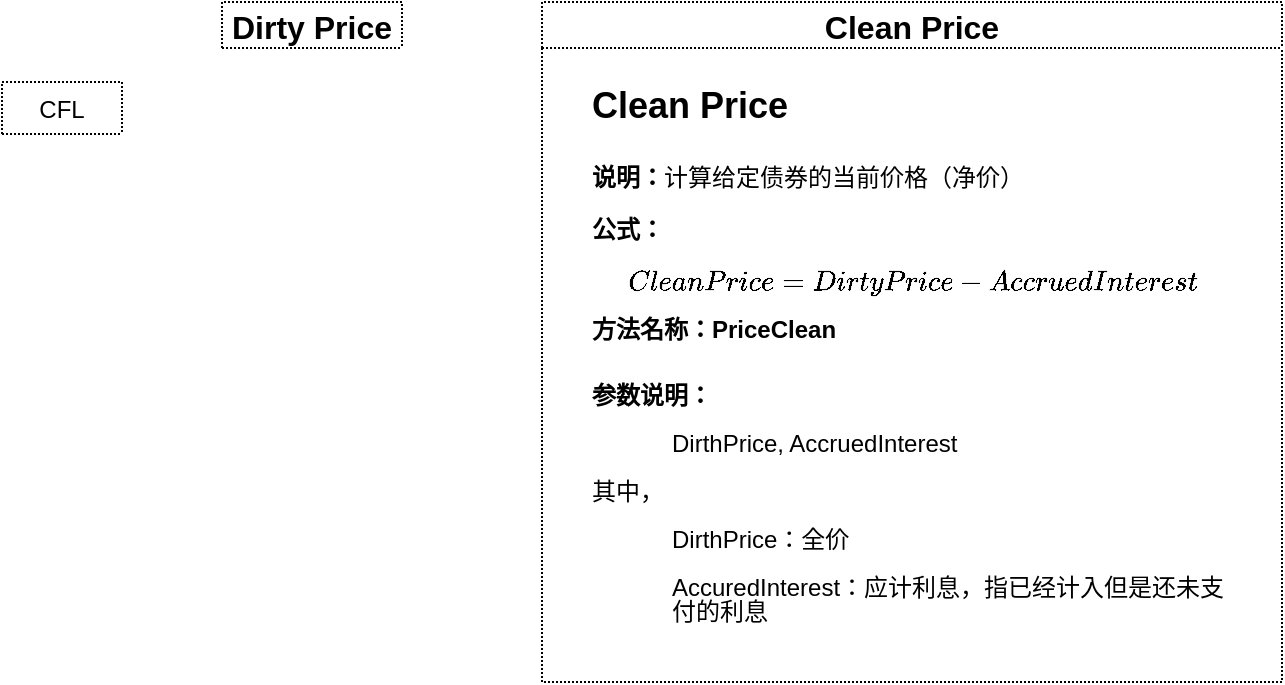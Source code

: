 <mxfile version="13.9.1" type="github">
  <diagram id="C5RBs43oDa-KdzZeNtuy" name="Page-1">
    <mxGraphModel dx="723" dy="375" grid="1" gridSize="10" guides="1" tooltips="1" connect="1" arrows="1" fold="1" page="1" pageScale="1" pageWidth="827" pageHeight="1169" math="1" shadow="0">
      <root>
        <mxCell id="WIyWlLk6GJQsqaUBKTNV-0" />
        <mxCell id="WIyWlLk6GJQsqaUBKTNV-1" parent="WIyWlLk6GJQsqaUBKTNV-0" />
        <mxCell id="0xuEhFezEmj5StmWAARz-81" value="Dirty Price" style="swimlane;dashed=1;dashPattern=1 1;strokeColor=#000000;fontSize=16;" vertex="1" collapsed="1" parent="WIyWlLk6GJQsqaUBKTNV-1">
          <mxGeometry x="170" y="60" width="90" height="23" as="geometry">
            <mxRectangle x="170" y="60" width="370" height="380" as="alternateBounds" />
          </mxGeometry>
        </mxCell>
        <mxCell id="SIirOtEVYk1fui6E42ct-0" value="&lt;h1&gt;&lt;font style=&quot;font-size: 18px&quot;&gt;Dirty Price&lt;/font&gt;&lt;/h1&gt;&lt;p&gt;&lt;b&gt;说明：&lt;/b&gt;计算给定债券的当前价格（全价）&lt;/p&gt;&lt;p&gt;&lt;b&gt;公式：&lt;/b&gt;&lt;span style=&quot;text-align: center&quot;&gt;$$ DirtyPrice = \sum_{i=1}^n CF_i \times DF_i $$&lt;/span&gt;&lt;/p&gt;&lt;p style=&quot;line-height: 9.6px&quot;&gt;&lt;b&gt;方法名称：PriceDirty&lt;/b&gt;&lt;br&gt;&lt;br&gt;&lt;/p&gt;&lt;p style=&quot;line-height: 12px&quot;&gt;&lt;b&gt;参数说明：&lt;/b&gt;&lt;/p&gt;&lt;blockquote style=&quot;margin: 0px 0px 0px 40px ; border: none ; padding: 0px&quot;&gt;&lt;p style=&quot;line-height: 12px&quot;&gt;CFL[ dt ,amount ,df ]&lt;/p&gt;&lt;/blockquote&gt;&lt;p style=&quot;line-height: 12px&quot;&gt;其中，&lt;/p&gt;&lt;blockquote style=&quot;margin: 0px 0px 0px 40px ; border: none ; padding: 0px&quot;&gt;&lt;p style=&quot;line-height: 12px&quot;&gt;dt：现金流发生日期&lt;/p&gt;&lt;p style=&quot;line-height: 12px&quot;&gt;amount：在时间dt处产生的现金流金额&lt;/p&gt;&lt;/blockquote&gt;&lt;blockquote style=&quot;margin: 0px 0px 0px 40px ; border: none ; padding: 0px&quot;&gt;&lt;p style=&quot;line-height: 12px&quot;&gt;df：时间dt处对应的折现因子&lt;/p&gt;&lt;/blockquote&gt;&lt;span style=&quot;box-sizing: border-box ; font-size: 13px ; background-color: rgb(255 , 255 , 255) ; font-family: &amp;#34;courier new&amp;#34; , &amp;#34;courier&amp;#34; , monospace&quot;&gt;&lt;br&gt;&lt;/span&gt;" style="text;html=1;strokeColor=none;fillColor=none;spacing=5;spacingTop=-20;whiteSpace=wrap;overflow=hidden;rounded=0;" parent="0xuEhFezEmj5StmWAARz-81" vertex="1">
          <mxGeometry x="20" y="30" width="330" height="340" as="geometry" />
        </mxCell>
        <mxCell id="0xuEhFezEmj5StmWAARz-60" value="CFL" style="swimlane;fontStyle=0;childLayout=stackLayout;horizontal=1;startSize=26;fillColor=none;horizontalStack=0;resizeParent=1;resizeParentMax=0;resizeLast=0;collapsible=1;marginBottom=0;dashed=1;dashPattern=1 1;strokeColor=#000000;" vertex="1" collapsed="1" parent="WIyWlLk6GJQsqaUBKTNV-1">
          <mxGeometry x="60" y="100" width="60" height="26" as="geometry">
            <mxRectangle x="60" y="100" width="130" height="130" as="alternateBounds" />
          </mxGeometry>
        </mxCell>
        <mxCell id="0xuEhFezEmj5StmWAARz-61" value="dt date" style="text;strokeColor=none;fillColor=none;align=left;verticalAlign=top;spacingLeft=4;spacingRight=4;overflow=hidden;rotatable=0;points=[[0,0.5],[1,0.5]];portConstraint=eastwest;" vertex="1" parent="0xuEhFezEmj5StmWAARz-60">
          <mxGeometry y="26" width="60" height="26" as="geometry" />
        </mxCell>
        <mxCell id="0xuEhFezEmj5StmWAARz-66" value="t number" style="text;strokeColor=none;fillColor=none;align=left;verticalAlign=top;spacingLeft=4;spacingRight=4;overflow=hidden;rotatable=0;points=[[0,0.5],[1,0.5]];portConstraint=eastwest;" vertex="1" parent="0xuEhFezEmj5StmWAARz-60">
          <mxGeometry y="52" width="60" height="26" as="geometry" />
        </mxCell>
        <mxCell id="0xuEhFezEmj5StmWAARz-62" value="amount number" style="text;strokeColor=none;fillColor=none;align=left;verticalAlign=top;spacingLeft=4;spacingRight=4;overflow=hidden;rotatable=0;points=[[0,0.5],[1,0.5]];portConstraint=eastwest;" vertex="1" parent="0xuEhFezEmj5StmWAARz-60">
          <mxGeometry y="78" width="60" height="26" as="geometry" />
        </mxCell>
        <mxCell id="0xuEhFezEmj5StmWAARz-63" value="df number" style="text;strokeColor=none;fillColor=none;align=left;verticalAlign=top;spacingLeft=4;spacingRight=4;overflow=hidden;rotatable=0;points=[[0,0.5],[1,0.5]];portConstraint=eastwest;" vertex="1" parent="0xuEhFezEmj5StmWAARz-60">
          <mxGeometry y="104" width="60" height="26" as="geometry" />
        </mxCell>
        <mxCell id="0xuEhFezEmj5StmWAARz-90" value="Clean Price" style="swimlane;dashed=1;dashPattern=1 1;strokeColor=#000000;fontSize=16;" vertex="1" parent="WIyWlLk6GJQsqaUBKTNV-1">
          <mxGeometry x="330" y="60" width="370" height="340" as="geometry">
            <mxRectangle x="330" y="60" width="90" height="23" as="alternateBounds" />
          </mxGeometry>
        </mxCell>
        <mxCell id="0xuEhFezEmj5StmWAARz-91" value="&lt;h1&gt;&lt;font style=&quot;font-size: 18px&quot;&gt;Clean Price&lt;/font&gt;&lt;/h1&gt;&lt;p&gt;&lt;b&gt;说明：&lt;/b&gt;计算给定债券的当前价格（净价）&lt;/p&gt;&lt;p&gt;&lt;b&gt;公式：&lt;/b&gt;&lt;span style=&quot;text-align: center&quot;&gt;$$ CleanPrice = DirtyPrice-AccruedInterest $$&lt;/span&gt;&lt;/p&gt;&lt;p style=&quot;line-height: 9.6px&quot;&gt;&lt;b&gt;方法名称：PriceClean&lt;/b&gt;&lt;br&gt;&lt;br&gt;&lt;/p&gt;&lt;p style=&quot;line-height: 12px&quot;&gt;&lt;b&gt;参数说明：&lt;/b&gt;&lt;/p&gt;&lt;blockquote style=&quot;margin: 0px 0px 0px 40px ; border: none ; padding: 0px&quot;&gt;&lt;p style=&quot;line-height: 12px&quot;&gt;DirthPrice, AccruedInterest&lt;/p&gt;&lt;/blockquote&gt;&lt;p style=&quot;line-height: 12px&quot;&gt;其中，&lt;/p&gt;&lt;blockquote style=&quot;margin: 0px 0px 0px 40px ; border: none ; padding: 0px&quot;&gt;&lt;p style=&quot;line-height: 12px&quot;&gt;DirthPrice：全价&lt;/p&gt;&lt;p style=&quot;line-height: 12px&quot;&gt;AccuredInterest：应计利息，指已经计入但是还未支付的利息&lt;/p&gt;&lt;/blockquote&gt;&lt;span style=&quot;box-sizing: border-box ; font-size: 13px ; background-color: rgb(255 , 255 , 255) ; font-family: &amp;#34;courier new&amp;#34; , &amp;#34;courier&amp;#34; , monospace&quot;&gt;&lt;br&gt;&lt;/span&gt;" style="text;html=1;strokeColor=none;fillColor=none;spacing=5;spacingTop=-20;whiteSpace=wrap;overflow=hidden;rounded=0;" vertex="1" parent="0xuEhFezEmj5StmWAARz-90">
          <mxGeometry x="20" y="30" width="330" height="300" as="geometry" />
        </mxCell>
      </root>
    </mxGraphModel>
  </diagram>
</mxfile>
